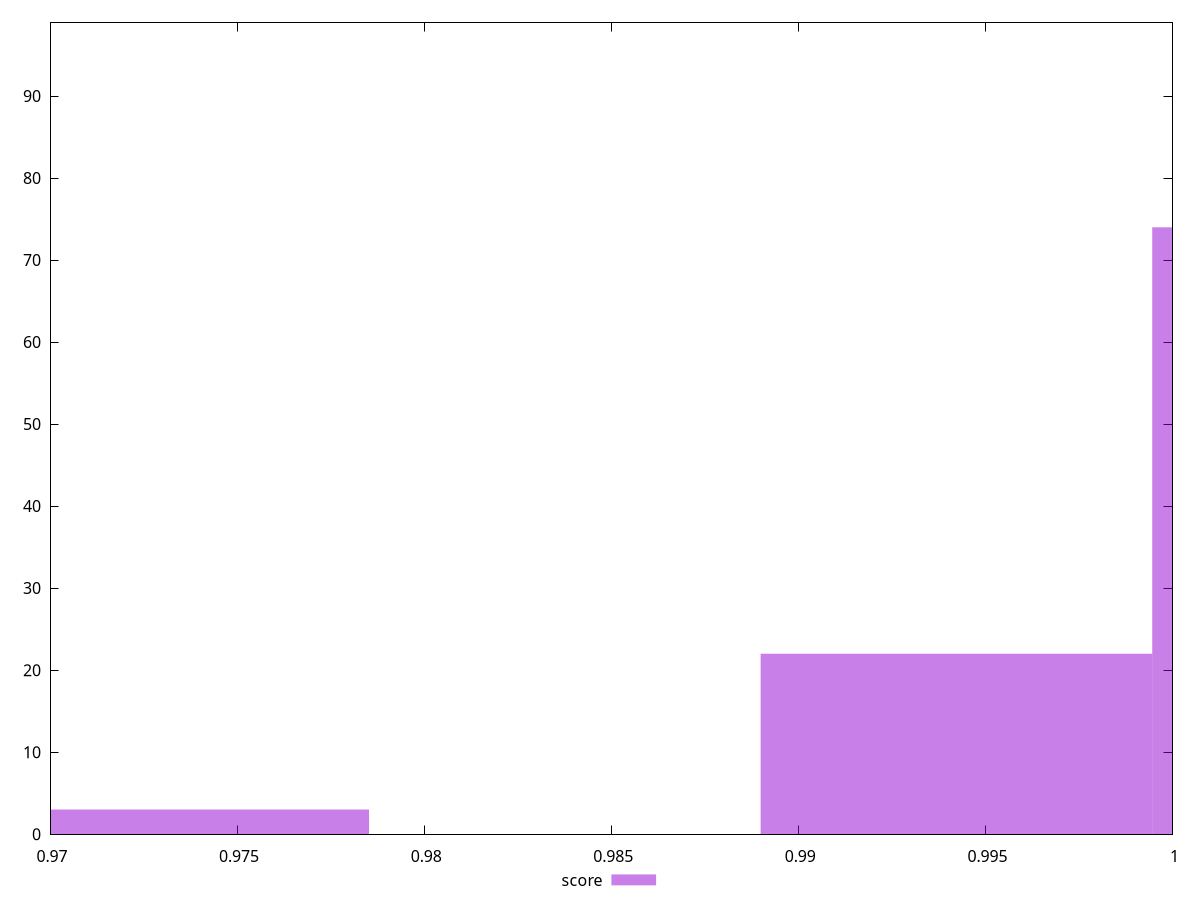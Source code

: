reset

$score <<EOF
0.9732942921012455 3
1.0046908821690277 74
0.9942253521464337 22
EOF

set key outside below
set boxwidth 0.010465530022594038
set xrange [0.97:1]
set yrange [0:99]
set trange [0:99]
set style fill transparent solid 0.5 noborder
set terminal svg size 640, 490 enhanced background rgb 'white'
set output "report/report_00029_2021-02-24T13-36-40.390Z/first-contentful-paint/samples/card/score/histogram.svg"

plot $score title "score" with boxes

reset
